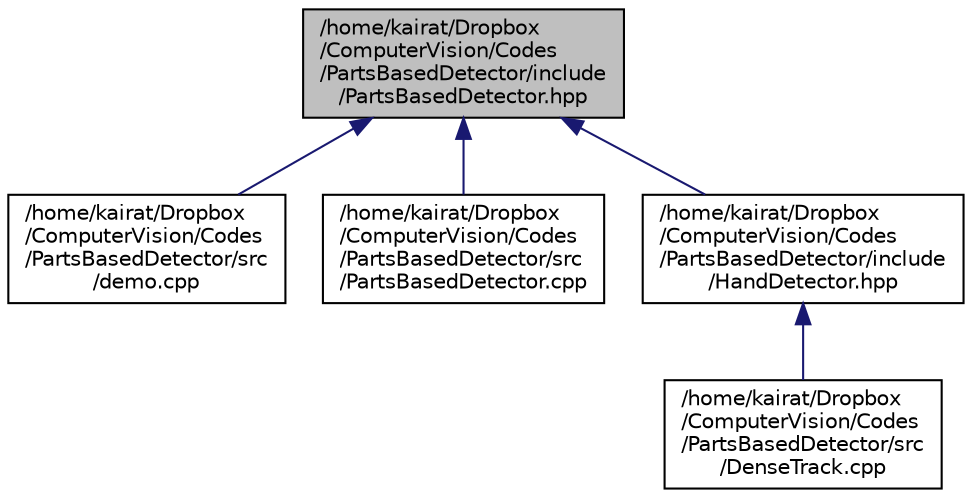 digraph "/home/kairat/Dropbox/ComputerVision/Codes/PartsBasedDetector/include/PartsBasedDetector.hpp"
{
  edge [fontname="Helvetica",fontsize="10",labelfontname="Helvetica",labelfontsize="10"];
  node [fontname="Helvetica",fontsize="10",shape=record];
  Node1 [label="/home/kairat/Dropbox\l/ComputerVision/Codes\l/PartsBasedDetector/include\l/PartsBasedDetector.hpp",height=0.2,width=0.4,color="black", fillcolor="grey75", style="filled", fontcolor="black"];
  Node1 -> Node2 [dir="back",color="midnightblue",fontsize="10",style="solid",fontname="Helvetica"];
  Node2 [label="/home/kairat/Dropbox\l/ComputerVision/Codes\l/PartsBasedDetector/src\l/demo.cpp",height=0.2,width=0.4,color="black", fillcolor="white", style="filled",URL="$demo_8cpp.html"];
  Node1 -> Node3 [dir="back",color="midnightblue",fontsize="10",style="solid",fontname="Helvetica"];
  Node3 [label="/home/kairat/Dropbox\l/ComputerVision/Codes\l/PartsBasedDetector/src\l/PartsBasedDetector.cpp",height=0.2,width=0.4,color="black", fillcolor="white", style="filled",URL="$PartsBasedDetector_8cpp.html"];
  Node1 -> Node4 [dir="back",color="midnightblue",fontsize="10",style="solid",fontname="Helvetica"];
  Node4 [label="/home/kairat/Dropbox\l/ComputerVision/Codes\l/PartsBasedDetector/include\l/HandDetector.hpp",height=0.2,width=0.4,color="black", fillcolor="white", style="filled",URL="$HandDetector_8hpp.html"];
  Node4 -> Node5 [dir="back",color="midnightblue",fontsize="10",style="solid",fontname="Helvetica"];
  Node5 [label="/home/kairat/Dropbox\l/ComputerVision/Codes\l/PartsBasedDetector/src\l/DenseTrack.cpp",height=0.2,width=0.4,color="black", fillcolor="white", style="filled",URL="$DenseTrack_8cpp.html"];
}
